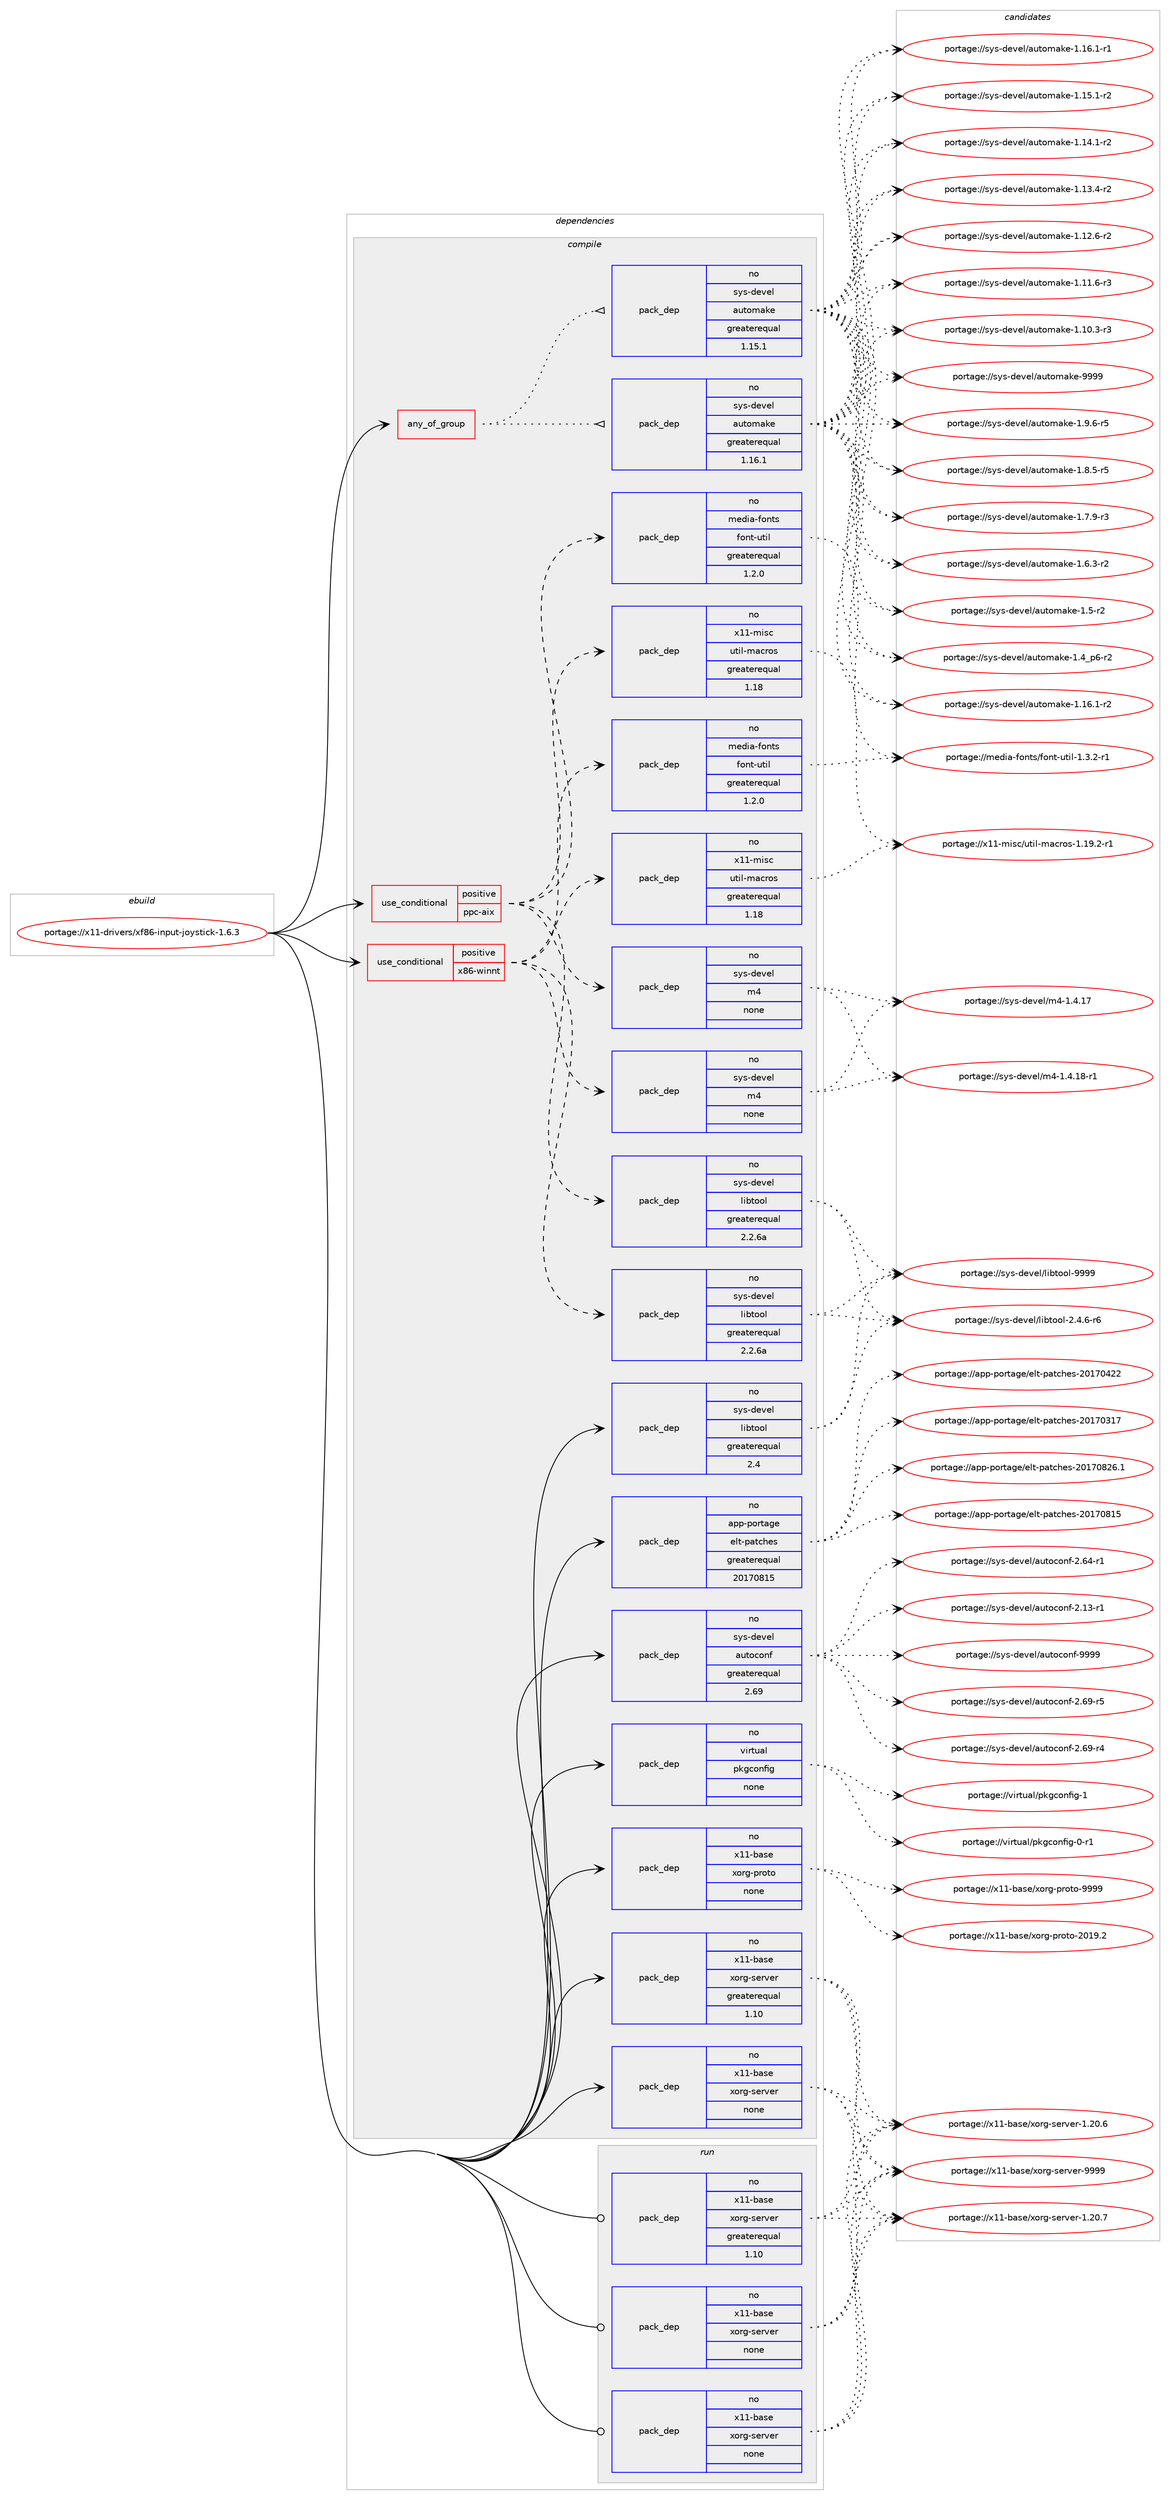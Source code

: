 digraph prolog {

# *************
# Graph options
# *************

newrank=true;
concentrate=true;
compound=true;
graph [rankdir=LR,fontname=Helvetica,fontsize=10,ranksep=1.5];#, ranksep=2.5, nodesep=0.2];
edge  [arrowhead=vee];
node  [fontname=Helvetica,fontsize=10];

# **********
# The ebuild
# **********

subgraph cluster_leftcol {
color=gray;
rank=same;
label=<<i>ebuild</i>>;
id [label="portage://x11-drivers/xf86-input-joystick-1.6.3", color=red, width=4, href="../x11-drivers/xf86-input-joystick-1.6.3.svg"];
}

# ****************
# The dependencies
# ****************

subgraph cluster_midcol {
color=gray;
label=<<i>dependencies</i>>;
subgraph cluster_compile {
fillcolor="#eeeeee";
style=filled;
label=<<i>compile</i>>;
subgraph any361 {
dependency20525 [label=<<TABLE BORDER="0" CELLBORDER="1" CELLSPACING="0" CELLPADDING="4"><TR><TD CELLPADDING="10">any_of_group</TD></TR></TABLE>>, shape=none, color=red];subgraph pack17324 {
dependency20526 [label=<<TABLE BORDER="0" CELLBORDER="1" CELLSPACING="0" CELLPADDING="4" WIDTH="220"><TR><TD ROWSPAN="6" CELLPADDING="30">pack_dep</TD></TR><TR><TD WIDTH="110">no</TD></TR><TR><TD>sys-devel</TD></TR><TR><TD>automake</TD></TR><TR><TD>greaterequal</TD></TR><TR><TD>1.16.1</TD></TR></TABLE>>, shape=none, color=blue];
}
dependency20525:e -> dependency20526:w [weight=20,style="dotted",arrowhead="oinv"];
subgraph pack17325 {
dependency20527 [label=<<TABLE BORDER="0" CELLBORDER="1" CELLSPACING="0" CELLPADDING="4" WIDTH="220"><TR><TD ROWSPAN="6" CELLPADDING="30">pack_dep</TD></TR><TR><TD WIDTH="110">no</TD></TR><TR><TD>sys-devel</TD></TR><TR><TD>automake</TD></TR><TR><TD>greaterequal</TD></TR><TR><TD>1.15.1</TD></TR></TABLE>>, shape=none, color=blue];
}
dependency20525:e -> dependency20527:w [weight=20,style="dotted",arrowhead="oinv"];
}
id:e -> dependency20525:w [weight=20,style="solid",arrowhead="vee"];
subgraph cond2825 {
dependency20528 [label=<<TABLE BORDER="0" CELLBORDER="1" CELLSPACING="0" CELLPADDING="4"><TR><TD ROWSPAN="3" CELLPADDING="10">use_conditional</TD></TR><TR><TD>positive</TD></TR><TR><TD>ppc-aix</TD></TR></TABLE>>, shape=none, color=red];
subgraph pack17326 {
dependency20529 [label=<<TABLE BORDER="0" CELLBORDER="1" CELLSPACING="0" CELLPADDING="4" WIDTH="220"><TR><TD ROWSPAN="6" CELLPADDING="30">pack_dep</TD></TR><TR><TD WIDTH="110">no</TD></TR><TR><TD>sys-devel</TD></TR><TR><TD>libtool</TD></TR><TR><TD>greaterequal</TD></TR><TR><TD>2.2.6a</TD></TR></TABLE>>, shape=none, color=blue];
}
dependency20528:e -> dependency20529:w [weight=20,style="dashed",arrowhead="vee"];
subgraph pack17327 {
dependency20530 [label=<<TABLE BORDER="0" CELLBORDER="1" CELLSPACING="0" CELLPADDING="4" WIDTH="220"><TR><TD ROWSPAN="6" CELLPADDING="30">pack_dep</TD></TR><TR><TD WIDTH="110">no</TD></TR><TR><TD>sys-devel</TD></TR><TR><TD>m4</TD></TR><TR><TD>none</TD></TR><TR><TD></TD></TR></TABLE>>, shape=none, color=blue];
}
dependency20528:e -> dependency20530:w [weight=20,style="dashed",arrowhead="vee"];
subgraph pack17328 {
dependency20531 [label=<<TABLE BORDER="0" CELLBORDER="1" CELLSPACING="0" CELLPADDING="4" WIDTH="220"><TR><TD ROWSPAN="6" CELLPADDING="30">pack_dep</TD></TR><TR><TD WIDTH="110">no</TD></TR><TR><TD>x11-misc</TD></TR><TR><TD>util-macros</TD></TR><TR><TD>greaterequal</TD></TR><TR><TD>1.18</TD></TR></TABLE>>, shape=none, color=blue];
}
dependency20528:e -> dependency20531:w [weight=20,style="dashed",arrowhead="vee"];
subgraph pack17329 {
dependency20532 [label=<<TABLE BORDER="0" CELLBORDER="1" CELLSPACING="0" CELLPADDING="4" WIDTH="220"><TR><TD ROWSPAN="6" CELLPADDING="30">pack_dep</TD></TR><TR><TD WIDTH="110">no</TD></TR><TR><TD>media-fonts</TD></TR><TR><TD>font-util</TD></TR><TR><TD>greaterequal</TD></TR><TR><TD>1.2.0</TD></TR></TABLE>>, shape=none, color=blue];
}
dependency20528:e -> dependency20532:w [weight=20,style="dashed",arrowhead="vee"];
}
id:e -> dependency20528:w [weight=20,style="solid",arrowhead="vee"];
subgraph cond2826 {
dependency20533 [label=<<TABLE BORDER="0" CELLBORDER="1" CELLSPACING="0" CELLPADDING="4"><TR><TD ROWSPAN="3" CELLPADDING="10">use_conditional</TD></TR><TR><TD>positive</TD></TR><TR><TD>x86-winnt</TD></TR></TABLE>>, shape=none, color=red];
subgraph pack17330 {
dependency20534 [label=<<TABLE BORDER="0" CELLBORDER="1" CELLSPACING="0" CELLPADDING="4" WIDTH="220"><TR><TD ROWSPAN="6" CELLPADDING="30">pack_dep</TD></TR><TR><TD WIDTH="110">no</TD></TR><TR><TD>sys-devel</TD></TR><TR><TD>libtool</TD></TR><TR><TD>greaterequal</TD></TR><TR><TD>2.2.6a</TD></TR></TABLE>>, shape=none, color=blue];
}
dependency20533:e -> dependency20534:w [weight=20,style="dashed",arrowhead="vee"];
subgraph pack17331 {
dependency20535 [label=<<TABLE BORDER="0" CELLBORDER="1" CELLSPACING="0" CELLPADDING="4" WIDTH="220"><TR><TD ROWSPAN="6" CELLPADDING="30">pack_dep</TD></TR><TR><TD WIDTH="110">no</TD></TR><TR><TD>sys-devel</TD></TR><TR><TD>m4</TD></TR><TR><TD>none</TD></TR><TR><TD></TD></TR></TABLE>>, shape=none, color=blue];
}
dependency20533:e -> dependency20535:w [weight=20,style="dashed",arrowhead="vee"];
subgraph pack17332 {
dependency20536 [label=<<TABLE BORDER="0" CELLBORDER="1" CELLSPACING="0" CELLPADDING="4" WIDTH="220"><TR><TD ROWSPAN="6" CELLPADDING="30">pack_dep</TD></TR><TR><TD WIDTH="110">no</TD></TR><TR><TD>x11-misc</TD></TR><TR><TD>util-macros</TD></TR><TR><TD>greaterequal</TD></TR><TR><TD>1.18</TD></TR></TABLE>>, shape=none, color=blue];
}
dependency20533:e -> dependency20536:w [weight=20,style="dashed",arrowhead="vee"];
subgraph pack17333 {
dependency20537 [label=<<TABLE BORDER="0" CELLBORDER="1" CELLSPACING="0" CELLPADDING="4" WIDTH="220"><TR><TD ROWSPAN="6" CELLPADDING="30">pack_dep</TD></TR><TR><TD WIDTH="110">no</TD></TR><TR><TD>media-fonts</TD></TR><TR><TD>font-util</TD></TR><TR><TD>greaterequal</TD></TR><TR><TD>1.2.0</TD></TR></TABLE>>, shape=none, color=blue];
}
dependency20533:e -> dependency20537:w [weight=20,style="dashed",arrowhead="vee"];
}
id:e -> dependency20533:w [weight=20,style="solid",arrowhead="vee"];
subgraph pack17334 {
dependency20538 [label=<<TABLE BORDER="0" CELLBORDER="1" CELLSPACING="0" CELLPADDING="4" WIDTH="220"><TR><TD ROWSPAN="6" CELLPADDING="30">pack_dep</TD></TR><TR><TD WIDTH="110">no</TD></TR><TR><TD>app-portage</TD></TR><TR><TD>elt-patches</TD></TR><TR><TD>greaterequal</TD></TR><TR><TD>20170815</TD></TR></TABLE>>, shape=none, color=blue];
}
id:e -> dependency20538:w [weight=20,style="solid",arrowhead="vee"];
subgraph pack17335 {
dependency20539 [label=<<TABLE BORDER="0" CELLBORDER="1" CELLSPACING="0" CELLPADDING="4" WIDTH="220"><TR><TD ROWSPAN="6" CELLPADDING="30">pack_dep</TD></TR><TR><TD WIDTH="110">no</TD></TR><TR><TD>sys-devel</TD></TR><TR><TD>autoconf</TD></TR><TR><TD>greaterequal</TD></TR><TR><TD>2.69</TD></TR></TABLE>>, shape=none, color=blue];
}
id:e -> dependency20539:w [weight=20,style="solid",arrowhead="vee"];
subgraph pack17336 {
dependency20540 [label=<<TABLE BORDER="0" CELLBORDER="1" CELLSPACING="0" CELLPADDING="4" WIDTH="220"><TR><TD ROWSPAN="6" CELLPADDING="30">pack_dep</TD></TR><TR><TD WIDTH="110">no</TD></TR><TR><TD>sys-devel</TD></TR><TR><TD>libtool</TD></TR><TR><TD>greaterequal</TD></TR><TR><TD>2.4</TD></TR></TABLE>>, shape=none, color=blue];
}
id:e -> dependency20540:w [weight=20,style="solid",arrowhead="vee"];
subgraph pack17337 {
dependency20541 [label=<<TABLE BORDER="0" CELLBORDER="1" CELLSPACING="0" CELLPADDING="4" WIDTH="220"><TR><TD ROWSPAN="6" CELLPADDING="30">pack_dep</TD></TR><TR><TD WIDTH="110">no</TD></TR><TR><TD>virtual</TD></TR><TR><TD>pkgconfig</TD></TR><TR><TD>none</TD></TR><TR><TD></TD></TR></TABLE>>, shape=none, color=blue];
}
id:e -> dependency20541:w [weight=20,style="solid",arrowhead="vee"];
subgraph pack17338 {
dependency20542 [label=<<TABLE BORDER="0" CELLBORDER="1" CELLSPACING="0" CELLPADDING="4" WIDTH="220"><TR><TD ROWSPAN="6" CELLPADDING="30">pack_dep</TD></TR><TR><TD WIDTH="110">no</TD></TR><TR><TD>x11-base</TD></TR><TR><TD>xorg-proto</TD></TR><TR><TD>none</TD></TR><TR><TD></TD></TR></TABLE>>, shape=none, color=blue];
}
id:e -> dependency20542:w [weight=20,style="solid",arrowhead="vee"];
subgraph pack17339 {
dependency20543 [label=<<TABLE BORDER="0" CELLBORDER="1" CELLSPACING="0" CELLPADDING="4" WIDTH="220"><TR><TD ROWSPAN="6" CELLPADDING="30">pack_dep</TD></TR><TR><TD WIDTH="110">no</TD></TR><TR><TD>x11-base</TD></TR><TR><TD>xorg-server</TD></TR><TR><TD>greaterequal</TD></TR><TR><TD>1.10</TD></TR></TABLE>>, shape=none, color=blue];
}
id:e -> dependency20543:w [weight=20,style="solid",arrowhead="vee"];
subgraph pack17340 {
dependency20544 [label=<<TABLE BORDER="0" CELLBORDER="1" CELLSPACING="0" CELLPADDING="4" WIDTH="220"><TR><TD ROWSPAN="6" CELLPADDING="30">pack_dep</TD></TR><TR><TD WIDTH="110">no</TD></TR><TR><TD>x11-base</TD></TR><TR><TD>xorg-server</TD></TR><TR><TD>none</TD></TR><TR><TD></TD></TR></TABLE>>, shape=none, color=blue];
}
id:e -> dependency20544:w [weight=20,style="solid",arrowhead="vee"];
}
subgraph cluster_compileandrun {
fillcolor="#eeeeee";
style=filled;
label=<<i>compile and run</i>>;
}
subgraph cluster_run {
fillcolor="#eeeeee";
style=filled;
label=<<i>run</i>>;
subgraph pack17341 {
dependency20545 [label=<<TABLE BORDER="0" CELLBORDER="1" CELLSPACING="0" CELLPADDING="4" WIDTH="220"><TR><TD ROWSPAN="6" CELLPADDING="30">pack_dep</TD></TR><TR><TD WIDTH="110">no</TD></TR><TR><TD>x11-base</TD></TR><TR><TD>xorg-server</TD></TR><TR><TD>greaterequal</TD></TR><TR><TD>1.10</TD></TR></TABLE>>, shape=none, color=blue];
}
id:e -> dependency20545:w [weight=20,style="solid",arrowhead="odot"];
subgraph pack17342 {
dependency20546 [label=<<TABLE BORDER="0" CELLBORDER="1" CELLSPACING="0" CELLPADDING="4" WIDTH="220"><TR><TD ROWSPAN="6" CELLPADDING="30">pack_dep</TD></TR><TR><TD WIDTH="110">no</TD></TR><TR><TD>x11-base</TD></TR><TR><TD>xorg-server</TD></TR><TR><TD>none</TD></TR><TR><TD></TD></TR></TABLE>>, shape=none, color=blue];
}
id:e -> dependency20546:w [weight=20,style="solid",arrowhead="odot"];
subgraph pack17343 {
dependency20547 [label=<<TABLE BORDER="0" CELLBORDER="1" CELLSPACING="0" CELLPADDING="4" WIDTH="220"><TR><TD ROWSPAN="6" CELLPADDING="30">pack_dep</TD></TR><TR><TD WIDTH="110">no</TD></TR><TR><TD>x11-base</TD></TR><TR><TD>xorg-server</TD></TR><TR><TD>none</TD></TR><TR><TD></TD></TR></TABLE>>, shape=none, color=blue];
}
id:e -> dependency20547:w [weight=20,style="solid",arrowhead="odot"];
}
}

# **************
# The candidates
# **************

subgraph cluster_choices {
rank=same;
color=gray;
label=<<i>candidates</i>>;

subgraph choice17324 {
color=black;
nodesep=1;
choice115121115451001011181011084797117116111109971071014557575757 [label="portage://sys-devel/automake-9999", color=red, width=4,href="../sys-devel/automake-9999.svg"];
choice115121115451001011181011084797117116111109971071014549465746544511453 [label="portage://sys-devel/automake-1.9.6-r5", color=red, width=4,href="../sys-devel/automake-1.9.6-r5.svg"];
choice115121115451001011181011084797117116111109971071014549465646534511453 [label="portage://sys-devel/automake-1.8.5-r5", color=red, width=4,href="../sys-devel/automake-1.8.5-r5.svg"];
choice115121115451001011181011084797117116111109971071014549465546574511451 [label="portage://sys-devel/automake-1.7.9-r3", color=red, width=4,href="../sys-devel/automake-1.7.9-r3.svg"];
choice115121115451001011181011084797117116111109971071014549465446514511450 [label="portage://sys-devel/automake-1.6.3-r2", color=red, width=4,href="../sys-devel/automake-1.6.3-r2.svg"];
choice11512111545100101118101108479711711611110997107101454946534511450 [label="portage://sys-devel/automake-1.5-r2", color=red, width=4,href="../sys-devel/automake-1.5-r2.svg"];
choice115121115451001011181011084797117116111109971071014549465295112544511450 [label="portage://sys-devel/automake-1.4_p6-r2", color=red, width=4,href="../sys-devel/automake-1.4_p6-r2.svg"];
choice11512111545100101118101108479711711611110997107101454946495446494511450 [label="portage://sys-devel/automake-1.16.1-r2", color=red, width=4,href="../sys-devel/automake-1.16.1-r2.svg"];
choice11512111545100101118101108479711711611110997107101454946495446494511449 [label="portage://sys-devel/automake-1.16.1-r1", color=red, width=4,href="../sys-devel/automake-1.16.1-r1.svg"];
choice11512111545100101118101108479711711611110997107101454946495346494511450 [label="portage://sys-devel/automake-1.15.1-r2", color=red, width=4,href="../sys-devel/automake-1.15.1-r2.svg"];
choice11512111545100101118101108479711711611110997107101454946495246494511450 [label="portage://sys-devel/automake-1.14.1-r2", color=red, width=4,href="../sys-devel/automake-1.14.1-r2.svg"];
choice11512111545100101118101108479711711611110997107101454946495146524511450 [label="portage://sys-devel/automake-1.13.4-r2", color=red, width=4,href="../sys-devel/automake-1.13.4-r2.svg"];
choice11512111545100101118101108479711711611110997107101454946495046544511450 [label="portage://sys-devel/automake-1.12.6-r2", color=red, width=4,href="../sys-devel/automake-1.12.6-r2.svg"];
choice11512111545100101118101108479711711611110997107101454946494946544511451 [label="portage://sys-devel/automake-1.11.6-r3", color=red, width=4,href="../sys-devel/automake-1.11.6-r3.svg"];
choice11512111545100101118101108479711711611110997107101454946494846514511451 [label="portage://sys-devel/automake-1.10.3-r3", color=red, width=4,href="../sys-devel/automake-1.10.3-r3.svg"];
dependency20526:e -> choice115121115451001011181011084797117116111109971071014557575757:w [style=dotted,weight="100"];
dependency20526:e -> choice115121115451001011181011084797117116111109971071014549465746544511453:w [style=dotted,weight="100"];
dependency20526:e -> choice115121115451001011181011084797117116111109971071014549465646534511453:w [style=dotted,weight="100"];
dependency20526:e -> choice115121115451001011181011084797117116111109971071014549465546574511451:w [style=dotted,weight="100"];
dependency20526:e -> choice115121115451001011181011084797117116111109971071014549465446514511450:w [style=dotted,weight="100"];
dependency20526:e -> choice11512111545100101118101108479711711611110997107101454946534511450:w [style=dotted,weight="100"];
dependency20526:e -> choice115121115451001011181011084797117116111109971071014549465295112544511450:w [style=dotted,weight="100"];
dependency20526:e -> choice11512111545100101118101108479711711611110997107101454946495446494511450:w [style=dotted,weight="100"];
dependency20526:e -> choice11512111545100101118101108479711711611110997107101454946495446494511449:w [style=dotted,weight="100"];
dependency20526:e -> choice11512111545100101118101108479711711611110997107101454946495346494511450:w [style=dotted,weight="100"];
dependency20526:e -> choice11512111545100101118101108479711711611110997107101454946495246494511450:w [style=dotted,weight="100"];
dependency20526:e -> choice11512111545100101118101108479711711611110997107101454946495146524511450:w [style=dotted,weight="100"];
dependency20526:e -> choice11512111545100101118101108479711711611110997107101454946495046544511450:w [style=dotted,weight="100"];
dependency20526:e -> choice11512111545100101118101108479711711611110997107101454946494946544511451:w [style=dotted,weight="100"];
dependency20526:e -> choice11512111545100101118101108479711711611110997107101454946494846514511451:w [style=dotted,weight="100"];
}
subgraph choice17325 {
color=black;
nodesep=1;
choice115121115451001011181011084797117116111109971071014557575757 [label="portage://sys-devel/automake-9999", color=red, width=4,href="../sys-devel/automake-9999.svg"];
choice115121115451001011181011084797117116111109971071014549465746544511453 [label="portage://sys-devel/automake-1.9.6-r5", color=red, width=4,href="../sys-devel/automake-1.9.6-r5.svg"];
choice115121115451001011181011084797117116111109971071014549465646534511453 [label="portage://sys-devel/automake-1.8.5-r5", color=red, width=4,href="../sys-devel/automake-1.8.5-r5.svg"];
choice115121115451001011181011084797117116111109971071014549465546574511451 [label="portage://sys-devel/automake-1.7.9-r3", color=red, width=4,href="../sys-devel/automake-1.7.9-r3.svg"];
choice115121115451001011181011084797117116111109971071014549465446514511450 [label="portage://sys-devel/automake-1.6.3-r2", color=red, width=4,href="../sys-devel/automake-1.6.3-r2.svg"];
choice11512111545100101118101108479711711611110997107101454946534511450 [label="portage://sys-devel/automake-1.5-r2", color=red, width=4,href="../sys-devel/automake-1.5-r2.svg"];
choice115121115451001011181011084797117116111109971071014549465295112544511450 [label="portage://sys-devel/automake-1.4_p6-r2", color=red, width=4,href="../sys-devel/automake-1.4_p6-r2.svg"];
choice11512111545100101118101108479711711611110997107101454946495446494511450 [label="portage://sys-devel/automake-1.16.1-r2", color=red, width=4,href="../sys-devel/automake-1.16.1-r2.svg"];
choice11512111545100101118101108479711711611110997107101454946495446494511449 [label="portage://sys-devel/automake-1.16.1-r1", color=red, width=4,href="../sys-devel/automake-1.16.1-r1.svg"];
choice11512111545100101118101108479711711611110997107101454946495346494511450 [label="portage://sys-devel/automake-1.15.1-r2", color=red, width=4,href="../sys-devel/automake-1.15.1-r2.svg"];
choice11512111545100101118101108479711711611110997107101454946495246494511450 [label="portage://sys-devel/automake-1.14.1-r2", color=red, width=4,href="../sys-devel/automake-1.14.1-r2.svg"];
choice11512111545100101118101108479711711611110997107101454946495146524511450 [label="portage://sys-devel/automake-1.13.4-r2", color=red, width=4,href="../sys-devel/automake-1.13.4-r2.svg"];
choice11512111545100101118101108479711711611110997107101454946495046544511450 [label="portage://sys-devel/automake-1.12.6-r2", color=red, width=4,href="../sys-devel/automake-1.12.6-r2.svg"];
choice11512111545100101118101108479711711611110997107101454946494946544511451 [label="portage://sys-devel/automake-1.11.6-r3", color=red, width=4,href="../sys-devel/automake-1.11.6-r3.svg"];
choice11512111545100101118101108479711711611110997107101454946494846514511451 [label="portage://sys-devel/automake-1.10.3-r3", color=red, width=4,href="../sys-devel/automake-1.10.3-r3.svg"];
dependency20527:e -> choice115121115451001011181011084797117116111109971071014557575757:w [style=dotted,weight="100"];
dependency20527:e -> choice115121115451001011181011084797117116111109971071014549465746544511453:w [style=dotted,weight="100"];
dependency20527:e -> choice115121115451001011181011084797117116111109971071014549465646534511453:w [style=dotted,weight="100"];
dependency20527:e -> choice115121115451001011181011084797117116111109971071014549465546574511451:w [style=dotted,weight="100"];
dependency20527:e -> choice115121115451001011181011084797117116111109971071014549465446514511450:w [style=dotted,weight="100"];
dependency20527:e -> choice11512111545100101118101108479711711611110997107101454946534511450:w [style=dotted,weight="100"];
dependency20527:e -> choice115121115451001011181011084797117116111109971071014549465295112544511450:w [style=dotted,weight="100"];
dependency20527:e -> choice11512111545100101118101108479711711611110997107101454946495446494511450:w [style=dotted,weight="100"];
dependency20527:e -> choice11512111545100101118101108479711711611110997107101454946495446494511449:w [style=dotted,weight="100"];
dependency20527:e -> choice11512111545100101118101108479711711611110997107101454946495346494511450:w [style=dotted,weight="100"];
dependency20527:e -> choice11512111545100101118101108479711711611110997107101454946495246494511450:w [style=dotted,weight="100"];
dependency20527:e -> choice11512111545100101118101108479711711611110997107101454946495146524511450:w [style=dotted,weight="100"];
dependency20527:e -> choice11512111545100101118101108479711711611110997107101454946495046544511450:w [style=dotted,weight="100"];
dependency20527:e -> choice11512111545100101118101108479711711611110997107101454946494946544511451:w [style=dotted,weight="100"];
dependency20527:e -> choice11512111545100101118101108479711711611110997107101454946494846514511451:w [style=dotted,weight="100"];
}
subgraph choice17326 {
color=black;
nodesep=1;
choice1151211154510010111810110847108105981161111111084557575757 [label="portage://sys-devel/libtool-9999", color=red, width=4,href="../sys-devel/libtool-9999.svg"];
choice1151211154510010111810110847108105981161111111084550465246544511454 [label="portage://sys-devel/libtool-2.4.6-r6", color=red, width=4,href="../sys-devel/libtool-2.4.6-r6.svg"];
dependency20529:e -> choice1151211154510010111810110847108105981161111111084557575757:w [style=dotted,weight="100"];
dependency20529:e -> choice1151211154510010111810110847108105981161111111084550465246544511454:w [style=dotted,weight="100"];
}
subgraph choice17327 {
color=black;
nodesep=1;
choice115121115451001011181011084710952454946524649564511449 [label="portage://sys-devel/m4-1.4.18-r1", color=red, width=4,href="../sys-devel/m4-1.4.18-r1.svg"];
choice11512111545100101118101108471095245494652464955 [label="portage://sys-devel/m4-1.4.17", color=red, width=4,href="../sys-devel/m4-1.4.17.svg"];
dependency20530:e -> choice115121115451001011181011084710952454946524649564511449:w [style=dotted,weight="100"];
dependency20530:e -> choice11512111545100101118101108471095245494652464955:w [style=dotted,weight="100"];
}
subgraph choice17328 {
color=black;
nodesep=1;
choice1204949451091051159947117116105108451099799114111115454946495746504511449 [label="portage://x11-misc/util-macros-1.19.2-r1", color=red, width=4,href="../x11-misc/util-macros-1.19.2-r1.svg"];
dependency20531:e -> choice1204949451091051159947117116105108451099799114111115454946495746504511449:w [style=dotted,weight="100"];
}
subgraph choice17329 {
color=black;
nodesep=1;
choice109101100105974510211111011611547102111110116451171161051084549465146504511449 [label="portage://media-fonts/font-util-1.3.2-r1", color=red, width=4,href="../media-fonts/font-util-1.3.2-r1.svg"];
dependency20532:e -> choice109101100105974510211111011611547102111110116451171161051084549465146504511449:w [style=dotted,weight="100"];
}
subgraph choice17330 {
color=black;
nodesep=1;
choice1151211154510010111810110847108105981161111111084557575757 [label="portage://sys-devel/libtool-9999", color=red, width=4,href="../sys-devel/libtool-9999.svg"];
choice1151211154510010111810110847108105981161111111084550465246544511454 [label="portage://sys-devel/libtool-2.4.6-r6", color=red, width=4,href="../sys-devel/libtool-2.4.6-r6.svg"];
dependency20534:e -> choice1151211154510010111810110847108105981161111111084557575757:w [style=dotted,weight="100"];
dependency20534:e -> choice1151211154510010111810110847108105981161111111084550465246544511454:w [style=dotted,weight="100"];
}
subgraph choice17331 {
color=black;
nodesep=1;
choice115121115451001011181011084710952454946524649564511449 [label="portage://sys-devel/m4-1.4.18-r1", color=red, width=4,href="../sys-devel/m4-1.4.18-r1.svg"];
choice11512111545100101118101108471095245494652464955 [label="portage://sys-devel/m4-1.4.17", color=red, width=4,href="../sys-devel/m4-1.4.17.svg"];
dependency20535:e -> choice115121115451001011181011084710952454946524649564511449:w [style=dotted,weight="100"];
dependency20535:e -> choice11512111545100101118101108471095245494652464955:w [style=dotted,weight="100"];
}
subgraph choice17332 {
color=black;
nodesep=1;
choice1204949451091051159947117116105108451099799114111115454946495746504511449 [label="portage://x11-misc/util-macros-1.19.2-r1", color=red, width=4,href="../x11-misc/util-macros-1.19.2-r1.svg"];
dependency20536:e -> choice1204949451091051159947117116105108451099799114111115454946495746504511449:w [style=dotted,weight="100"];
}
subgraph choice17333 {
color=black;
nodesep=1;
choice109101100105974510211111011611547102111110116451171161051084549465146504511449 [label="portage://media-fonts/font-util-1.3.2-r1", color=red, width=4,href="../media-fonts/font-util-1.3.2-r1.svg"];
dependency20537:e -> choice109101100105974510211111011611547102111110116451171161051084549465146504511449:w [style=dotted,weight="100"];
}
subgraph choice17334 {
color=black;
nodesep=1;
choice971121124511211111411697103101471011081164511297116991041011154550484955485650544649 [label="portage://app-portage/elt-patches-20170826.1", color=red, width=4,href="../app-portage/elt-patches-20170826.1.svg"];
choice97112112451121111141169710310147101108116451129711699104101115455048495548564953 [label="portage://app-portage/elt-patches-20170815", color=red, width=4,href="../app-portage/elt-patches-20170815.svg"];
choice97112112451121111141169710310147101108116451129711699104101115455048495548525050 [label="portage://app-portage/elt-patches-20170422", color=red, width=4,href="../app-portage/elt-patches-20170422.svg"];
choice97112112451121111141169710310147101108116451129711699104101115455048495548514955 [label="portage://app-portage/elt-patches-20170317", color=red, width=4,href="../app-portage/elt-patches-20170317.svg"];
dependency20538:e -> choice971121124511211111411697103101471011081164511297116991041011154550484955485650544649:w [style=dotted,weight="100"];
dependency20538:e -> choice97112112451121111141169710310147101108116451129711699104101115455048495548564953:w [style=dotted,weight="100"];
dependency20538:e -> choice97112112451121111141169710310147101108116451129711699104101115455048495548525050:w [style=dotted,weight="100"];
dependency20538:e -> choice97112112451121111141169710310147101108116451129711699104101115455048495548514955:w [style=dotted,weight="100"];
}
subgraph choice17335 {
color=black;
nodesep=1;
choice115121115451001011181011084797117116111991111101024557575757 [label="portage://sys-devel/autoconf-9999", color=red, width=4,href="../sys-devel/autoconf-9999.svg"];
choice1151211154510010111810110847971171161119911111010245504654574511453 [label="portage://sys-devel/autoconf-2.69-r5", color=red, width=4,href="../sys-devel/autoconf-2.69-r5.svg"];
choice1151211154510010111810110847971171161119911111010245504654574511452 [label="portage://sys-devel/autoconf-2.69-r4", color=red, width=4,href="../sys-devel/autoconf-2.69-r4.svg"];
choice1151211154510010111810110847971171161119911111010245504654524511449 [label="portage://sys-devel/autoconf-2.64-r1", color=red, width=4,href="../sys-devel/autoconf-2.64-r1.svg"];
choice1151211154510010111810110847971171161119911111010245504649514511449 [label="portage://sys-devel/autoconf-2.13-r1", color=red, width=4,href="../sys-devel/autoconf-2.13-r1.svg"];
dependency20539:e -> choice115121115451001011181011084797117116111991111101024557575757:w [style=dotted,weight="100"];
dependency20539:e -> choice1151211154510010111810110847971171161119911111010245504654574511453:w [style=dotted,weight="100"];
dependency20539:e -> choice1151211154510010111810110847971171161119911111010245504654574511452:w [style=dotted,weight="100"];
dependency20539:e -> choice1151211154510010111810110847971171161119911111010245504654524511449:w [style=dotted,weight="100"];
dependency20539:e -> choice1151211154510010111810110847971171161119911111010245504649514511449:w [style=dotted,weight="100"];
}
subgraph choice17336 {
color=black;
nodesep=1;
choice1151211154510010111810110847108105981161111111084557575757 [label="portage://sys-devel/libtool-9999", color=red, width=4,href="../sys-devel/libtool-9999.svg"];
choice1151211154510010111810110847108105981161111111084550465246544511454 [label="portage://sys-devel/libtool-2.4.6-r6", color=red, width=4,href="../sys-devel/libtool-2.4.6-r6.svg"];
dependency20540:e -> choice1151211154510010111810110847108105981161111111084557575757:w [style=dotted,weight="100"];
dependency20540:e -> choice1151211154510010111810110847108105981161111111084550465246544511454:w [style=dotted,weight="100"];
}
subgraph choice17337 {
color=black;
nodesep=1;
choice1181051141161179710847112107103991111101021051034549 [label="portage://virtual/pkgconfig-1", color=red, width=4,href="../virtual/pkgconfig-1.svg"];
choice11810511411611797108471121071039911111010210510345484511449 [label="portage://virtual/pkgconfig-0-r1", color=red, width=4,href="../virtual/pkgconfig-0-r1.svg"];
dependency20541:e -> choice1181051141161179710847112107103991111101021051034549:w [style=dotted,weight="100"];
dependency20541:e -> choice11810511411611797108471121071039911111010210510345484511449:w [style=dotted,weight="100"];
}
subgraph choice17338 {
color=black;
nodesep=1;
choice120494945989711510147120111114103451121141111161114557575757 [label="portage://x11-base/xorg-proto-9999", color=red, width=4,href="../x11-base/xorg-proto-9999.svg"];
choice1204949459897115101471201111141034511211411111611145504849574650 [label="portage://x11-base/xorg-proto-2019.2", color=red, width=4,href="../x11-base/xorg-proto-2019.2.svg"];
dependency20542:e -> choice120494945989711510147120111114103451121141111161114557575757:w [style=dotted,weight="100"];
dependency20542:e -> choice1204949459897115101471201111141034511211411111611145504849574650:w [style=dotted,weight="100"];
}
subgraph choice17339 {
color=black;
nodesep=1;
choice120494945989711510147120111114103451151011141181011144557575757 [label="portage://x11-base/xorg-server-9999", color=red, width=4,href="../x11-base/xorg-server-9999.svg"];
choice1204949459897115101471201111141034511510111411810111445494650484655 [label="portage://x11-base/xorg-server-1.20.7", color=red, width=4,href="../x11-base/xorg-server-1.20.7.svg"];
choice1204949459897115101471201111141034511510111411810111445494650484654 [label="portage://x11-base/xorg-server-1.20.6", color=red, width=4,href="../x11-base/xorg-server-1.20.6.svg"];
dependency20543:e -> choice120494945989711510147120111114103451151011141181011144557575757:w [style=dotted,weight="100"];
dependency20543:e -> choice1204949459897115101471201111141034511510111411810111445494650484655:w [style=dotted,weight="100"];
dependency20543:e -> choice1204949459897115101471201111141034511510111411810111445494650484654:w [style=dotted,weight="100"];
}
subgraph choice17340 {
color=black;
nodesep=1;
choice120494945989711510147120111114103451151011141181011144557575757 [label="portage://x11-base/xorg-server-9999", color=red, width=4,href="../x11-base/xorg-server-9999.svg"];
choice1204949459897115101471201111141034511510111411810111445494650484655 [label="portage://x11-base/xorg-server-1.20.7", color=red, width=4,href="../x11-base/xorg-server-1.20.7.svg"];
choice1204949459897115101471201111141034511510111411810111445494650484654 [label="portage://x11-base/xorg-server-1.20.6", color=red, width=4,href="../x11-base/xorg-server-1.20.6.svg"];
dependency20544:e -> choice120494945989711510147120111114103451151011141181011144557575757:w [style=dotted,weight="100"];
dependency20544:e -> choice1204949459897115101471201111141034511510111411810111445494650484655:w [style=dotted,weight="100"];
dependency20544:e -> choice1204949459897115101471201111141034511510111411810111445494650484654:w [style=dotted,weight="100"];
}
subgraph choice17341 {
color=black;
nodesep=1;
choice120494945989711510147120111114103451151011141181011144557575757 [label="portage://x11-base/xorg-server-9999", color=red, width=4,href="../x11-base/xorg-server-9999.svg"];
choice1204949459897115101471201111141034511510111411810111445494650484655 [label="portage://x11-base/xorg-server-1.20.7", color=red, width=4,href="../x11-base/xorg-server-1.20.7.svg"];
choice1204949459897115101471201111141034511510111411810111445494650484654 [label="portage://x11-base/xorg-server-1.20.6", color=red, width=4,href="../x11-base/xorg-server-1.20.6.svg"];
dependency20545:e -> choice120494945989711510147120111114103451151011141181011144557575757:w [style=dotted,weight="100"];
dependency20545:e -> choice1204949459897115101471201111141034511510111411810111445494650484655:w [style=dotted,weight="100"];
dependency20545:e -> choice1204949459897115101471201111141034511510111411810111445494650484654:w [style=dotted,weight="100"];
}
subgraph choice17342 {
color=black;
nodesep=1;
choice120494945989711510147120111114103451151011141181011144557575757 [label="portage://x11-base/xorg-server-9999", color=red, width=4,href="../x11-base/xorg-server-9999.svg"];
choice1204949459897115101471201111141034511510111411810111445494650484655 [label="portage://x11-base/xorg-server-1.20.7", color=red, width=4,href="../x11-base/xorg-server-1.20.7.svg"];
choice1204949459897115101471201111141034511510111411810111445494650484654 [label="portage://x11-base/xorg-server-1.20.6", color=red, width=4,href="../x11-base/xorg-server-1.20.6.svg"];
dependency20546:e -> choice120494945989711510147120111114103451151011141181011144557575757:w [style=dotted,weight="100"];
dependency20546:e -> choice1204949459897115101471201111141034511510111411810111445494650484655:w [style=dotted,weight="100"];
dependency20546:e -> choice1204949459897115101471201111141034511510111411810111445494650484654:w [style=dotted,weight="100"];
}
subgraph choice17343 {
color=black;
nodesep=1;
choice120494945989711510147120111114103451151011141181011144557575757 [label="portage://x11-base/xorg-server-9999", color=red, width=4,href="../x11-base/xorg-server-9999.svg"];
choice1204949459897115101471201111141034511510111411810111445494650484655 [label="portage://x11-base/xorg-server-1.20.7", color=red, width=4,href="../x11-base/xorg-server-1.20.7.svg"];
choice1204949459897115101471201111141034511510111411810111445494650484654 [label="portage://x11-base/xorg-server-1.20.6", color=red, width=4,href="../x11-base/xorg-server-1.20.6.svg"];
dependency20547:e -> choice120494945989711510147120111114103451151011141181011144557575757:w [style=dotted,weight="100"];
dependency20547:e -> choice1204949459897115101471201111141034511510111411810111445494650484655:w [style=dotted,weight="100"];
dependency20547:e -> choice1204949459897115101471201111141034511510111411810111445494650484654:w [style=dotted,weight="100"];
}
}

}
